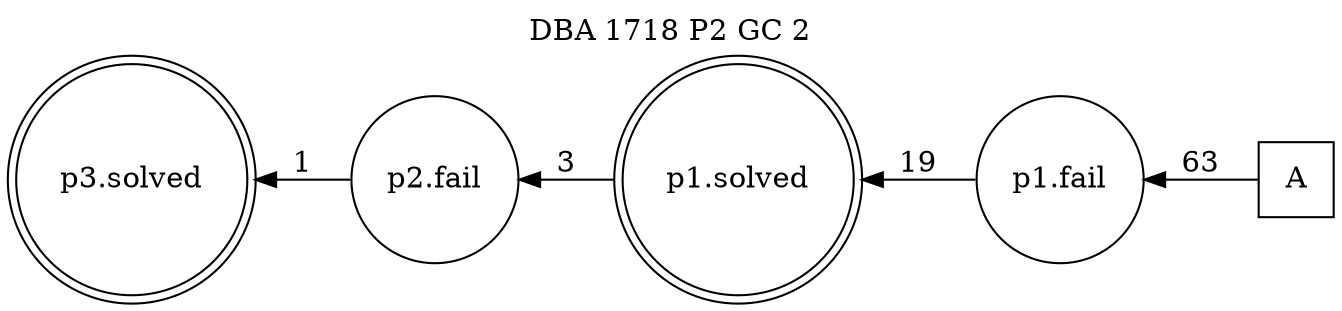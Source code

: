 digraph DBA_1718_P2_GC_2_LOW {
labelloc="tl"
label= " DBA 1718 P2 GC 2 "
rankdir="RL";
graph [ size=" 10 , 10 !"]

"A" [shape="square" label="A"]
"p1.fail" [shape="circle" label="p1.fail"]
"p1.solved" [shape="doublecircle" label="p1.solved"]
"p2.fail" [shape="circle" label="p2.fail"]
"p3.solved" [shape="doublecircle" label="p3.solved"]
"A" -> "p1.fail" [ label=63]
"p1.fail" -> "p1.solved" [ label=19]
"p1.solved" -> "p2.fail" [ label=3]
"p2.fail" -> "p3.solved" [ label=1]
}
